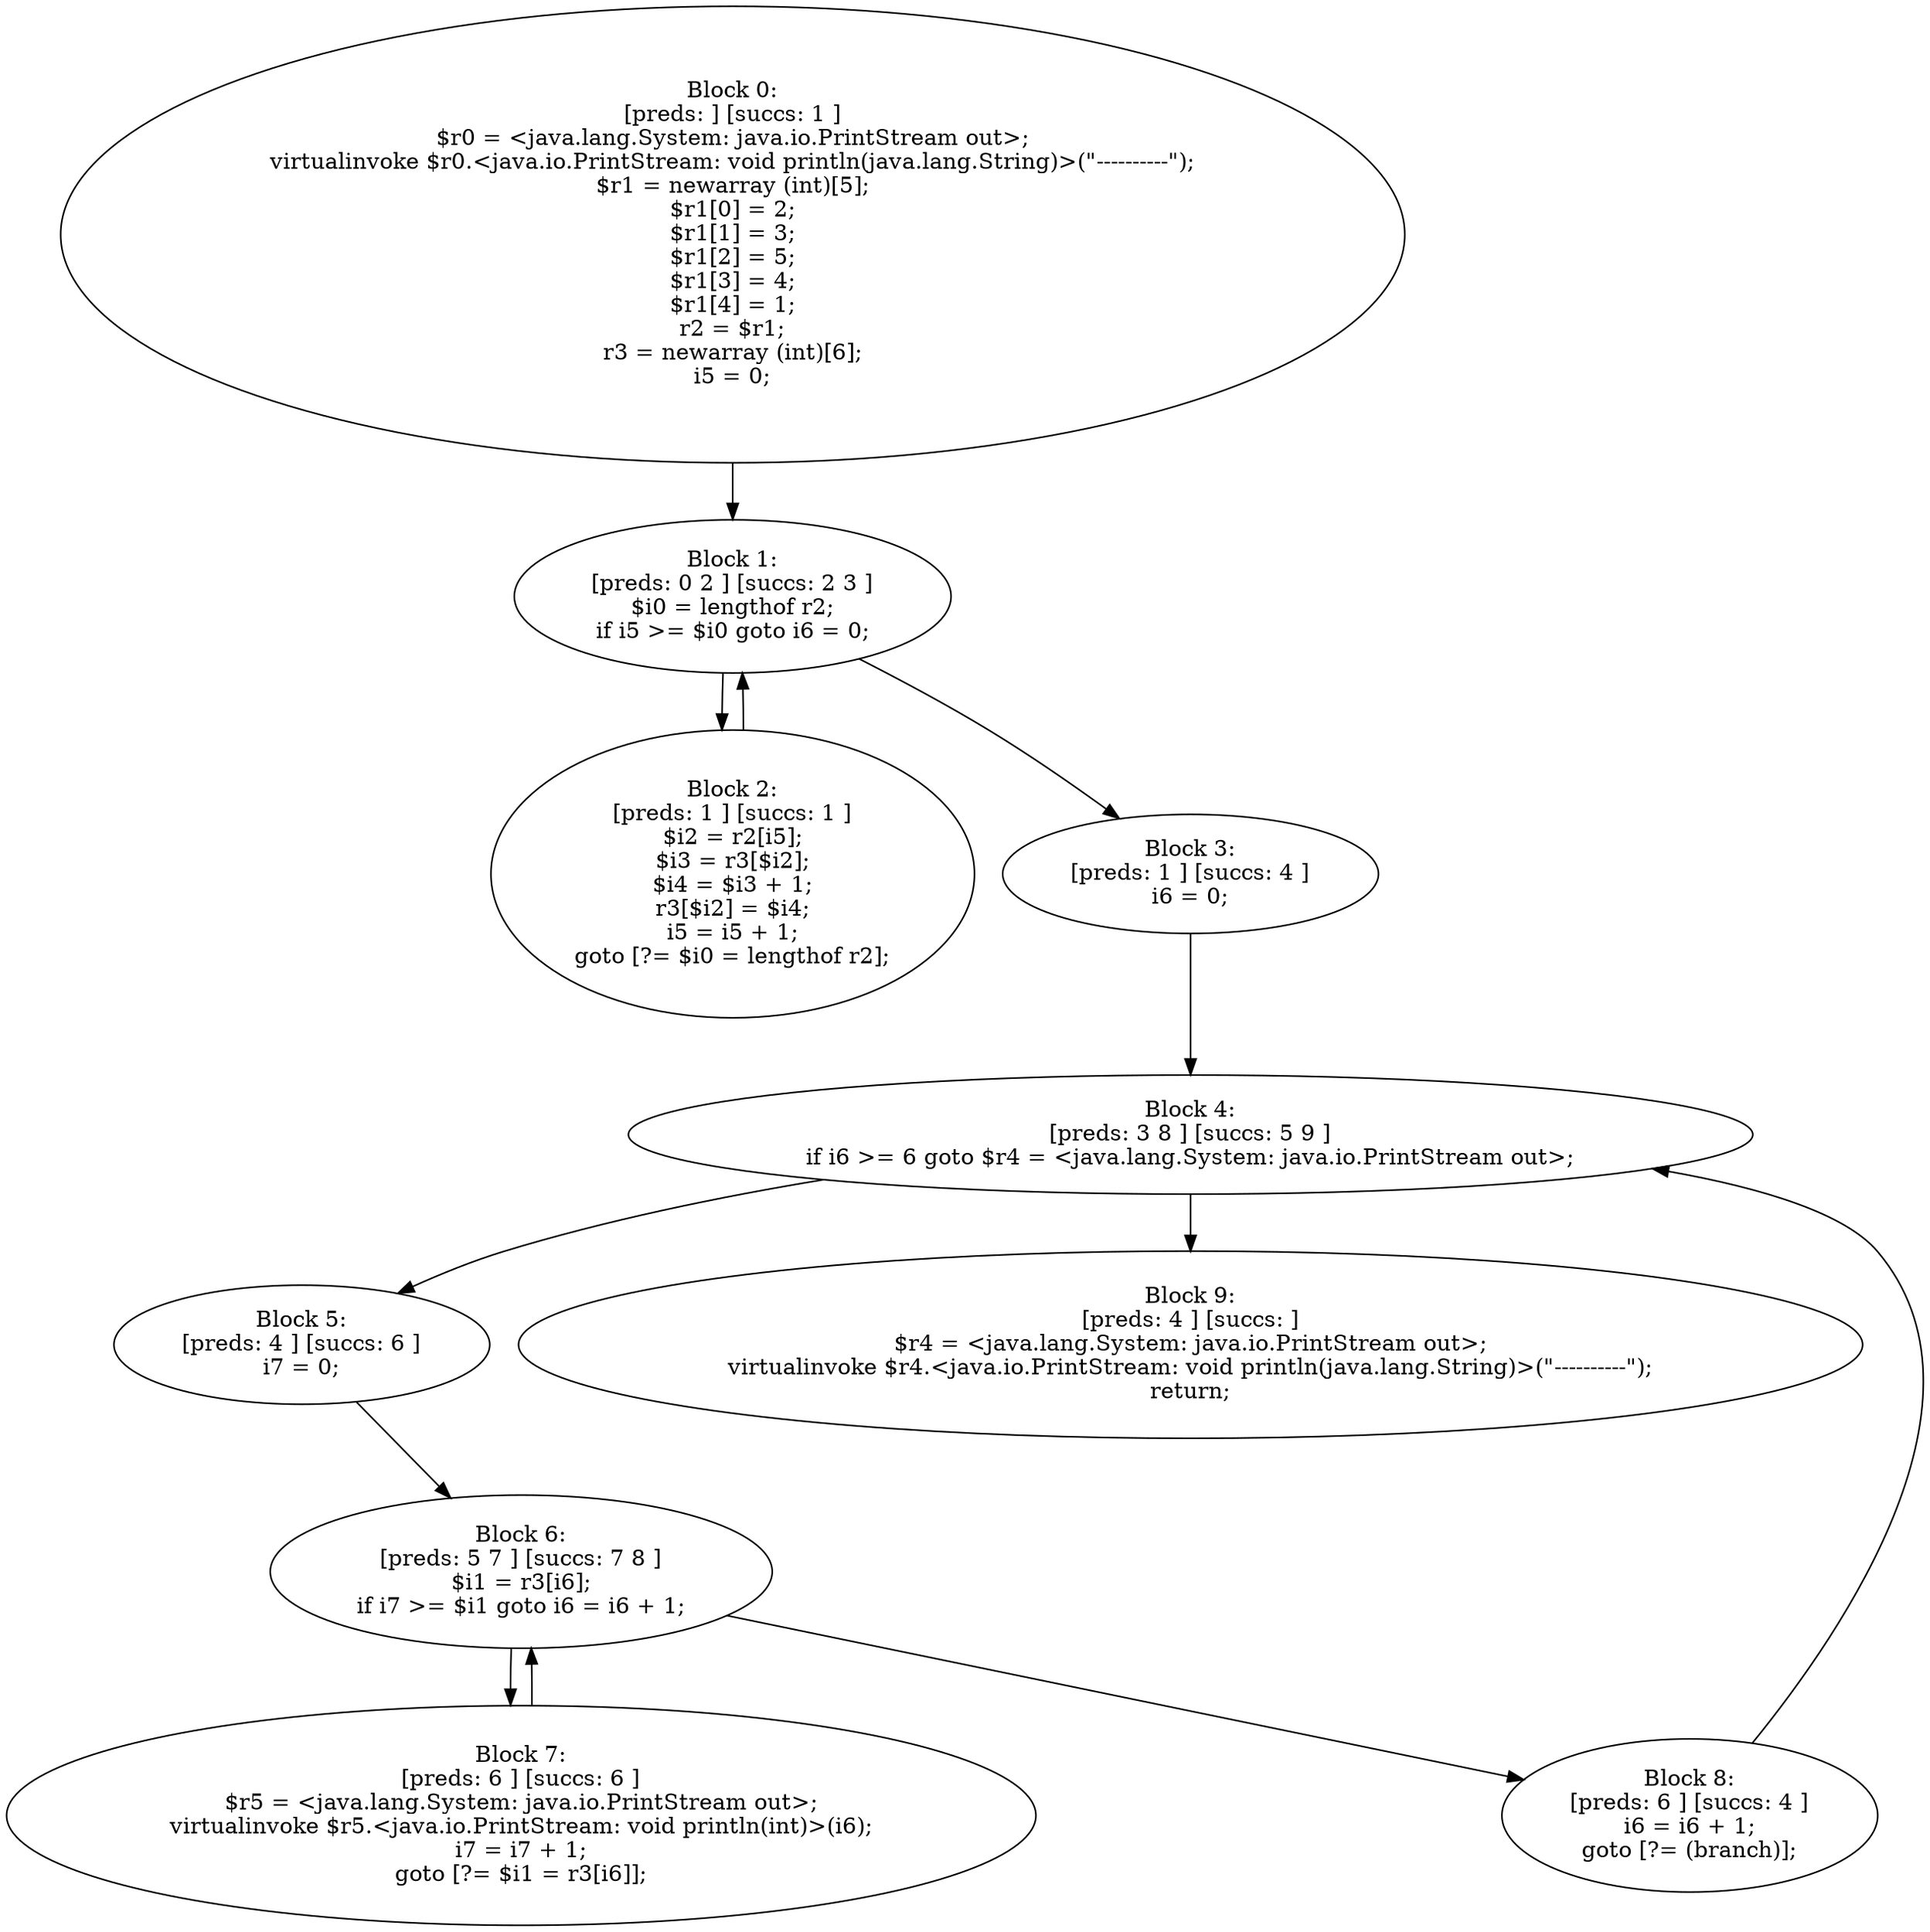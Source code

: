 digraph "unitGraph" {
    "Block 0:
[preds: ] [succs: 1 ]
$r0 = <java.lang.System: java.io.PrintStream out>;
virtualinvoke $r0.<java.io.PrintStream: void println(java.lang.String)>(\"----------\");
$r1 = newarray (int)[5];
$r1[0] = 2;
$r1[1] = 3;
$r1[2] = 5;
$r1[3] = 4;
$r1[4] = 1;
r2 = $r1;
r3 = newarray (int)[6];
i5 = 0;
"
    "Block 1:
[preds: 0 2 ] [succs: 2 3 ]
$i0 = lengthof r2;
if i5 >= $i0 goto i6 = 0;
"
    "Block 2:
[preds: 1 ] [succs: 1 ]
$i2 = r2[i5];
$i3 = r3[$i2];
$i4 = $i3 + 1;
r3[$i2] = $i4;
i5 = i5 + 1;
goto [?= $i0 = lengthof r2];
"
    "Block 3:
[preds: 1 ] [succs: 4 ]
i6 = 0;
"
    "Block 4:
[preds: 3 8 ] [succs: 5 9 ]
if i6 >= 6 goto $r4 = <java.lang.System: java.io.PrintStream out>;
"
    "Block 5:
[preds: 4 ] [succs: 6 ]
i7 = 0;
"
    "Block 6:
[preds: 5 7 ] [succs: 7 8 ]
$i1 = r3[i6];
if i7 >= $i1 goto i6 = i6 + 1;
"
    "Block 7:
[preds: 6 ] [succs: 6 ]
$r5 = <java.lang.System: java.io.PrintStream out>;
virtualinvoke $r5.<java.io.PrintStream: void println(int)>(i6);
i7 = i7 + 1;
goto [?= $i1 = r3[i6]];
"
    "Block 8:
[preds: 6 ] [succs: 4 ]
i6 = i6 + 1;
goto [?= (branch)];
"
    "Block 9:
[preds: 4 ] [succs: ]
$r4 = <java.lang.System: java.io.PrintStream out>;
virtualinvoke $r4.<java.io.PrintStream: void println(java.lang.String)>(\"----------\");
return;
"
    "Block 0:
[preds: ] [succs: 1 ]
$r0 = <java.lang.System: java.io.PrintStream out>;
virtualinvoke $r0.<java.io.PrintStream: void println(java.lang.String)>(\"----------\");
$r1 = newarray (int)[5];
$r1[0] = 2;
$r1[1] = 3;
$r1[2] = 5;
$r1[3] = 4;
$r1[4] = 1;
r2 = $r1;
r3 = newarray (int)[6];
i5 = 0;
"->"Block 1:
[preds: 0 2 ] [succs: 2 3 ]
$i0 = lengthof r2;
if i5 >= $i0 goto i6 = 0;
";
    "Block 1:
[preds: 0 2 ] [succs: 2 3 ]
$i0 = lengthof r2;
if i5 >= $i0 goto i6 = 0;
"->"Block 2:
[preds: 1 ] [succs: 1 ]
$i2 = r2[i5];
$i3 = r3[$i2];
$i4 = $i3 + 1;
r3[$i2] = $i4;
i5 = i5 + 1;
goto [?= $i0 = lengthof r2];
";
    "Block 1:
[preds: 0 2 ] [succs: 2 3 ]
$i0 = lengthof r2;
if i5 >= $i0 goto i6 = 0;
"->"Block 3:
[preds: 1 ] [succs: 4 ]
i6 = 0;
";
    "Block 2:
[preds: 1 ] [succs: 1 ]
$i2 = r2[i5];
$i3 = r3[$i2];
$i4 = $i3 + 1;
r3[$i2] = $i4;
i5 = i5 + 1;
goto [?= $i0 = lengthof r2];
"->"Block 1:
[preds: 0 2 ] [succs: 2 3 ]
$i0 = lengthof r2;
if i5 >= $i0 goto i6 = 0;
";
    "Block 3:
[preds: 1 ] [succs: 4 ]
i6 = 0;
"->"Block 4:
[preds: 3 8 ] [succs: 5 9 ]
if i6 >= 6 goto $r4 = <java.lang.System: java.io.PrintStream out>;
";
    "Block 4:
[preds: 3 8 ] [succs: 5 9 ]
if i6 >= 6 goto $r4 = <java.lang.System: java.io.PrintStream out>;
"->"Block 5:
[preds: 4 ] [succs: 6 ]
i7 = 0;
";
    "Block 4:
[preds: 3 8 ] [succs: 5 9 ]
if i6 >= 6 goto $r4 = <java.lang.System: java.io.PrintStream out>;
"->"Block 9:
[preds: 4 ] [succs: ]
$r4 = <java.lang.System: java.io.PrintStream out>;
virtualinvoke $r4.<java.io.PrintStream: void println(java.lang.String)>(\"----------\");
return;
";
    "Block 5:
[preds: 4 ] [succs: 6 ]
i7 = 0;
"->"Block 6:
[preds: 5 7 ] [succs: 7 8 ]
$i1 = r3[i6];
if i7 >= $i1 goto i6 = i6 + 1;
";
    "Block 6:
[preds: 5 7 ] [succs: 7 8 ]
$i1 = r3[i6];
if i7 >= $i1 goto i6 = i6 + 1;
"->"Block 7:
[preds: 6 ] [succs: 6 ]
$r5 = <java.lang.System: java.io.PrintStream out>;
virtualinvoke $r5.<java.io.PrintStream: void println(int)>(i6);
i7 = i7 + 1;
goto [?= $i1 = r3[i6]];
";
    "Block 6:
[preds: 5 7 ] [succs: 7 8 ]
$i1 = r3[i6];
if i7 >= $i1 goto i6 = i6 + 1;
"->"Block 8:
[preds: 6 ] [succs: 4 ]
i6 = i6 + 1;
goto [?= (branch)];
";
    "Block 7:
[preds: 6 ] [succs: 6 ]
$r5 = <java.lang.System: java.io.PrintStream out>;
virtualinvoke $r5.<java.io.PrintStream: void println(int)>(i6);
i7 = i7 + 1;
goto [?= $i1 = r3[i6]];
"->"Block 6:
[preds: 5 7 ] [succs: 7 8 ]
$i1 = r3[i6];
if i7 >= $i1 goto i6 = i6 + 1;
";
    "Block 8:
[preds: 6 ] [succs: 4 ]
i6 = i6 + 1;
goto [?= (branch)];
"->"Block 4:
[preds: 3 8 ] [succs: 5 9 ]
if i6 >= 6 goto $r4 = <java.lang.System: java.io.PrintStream out>;
";
}
